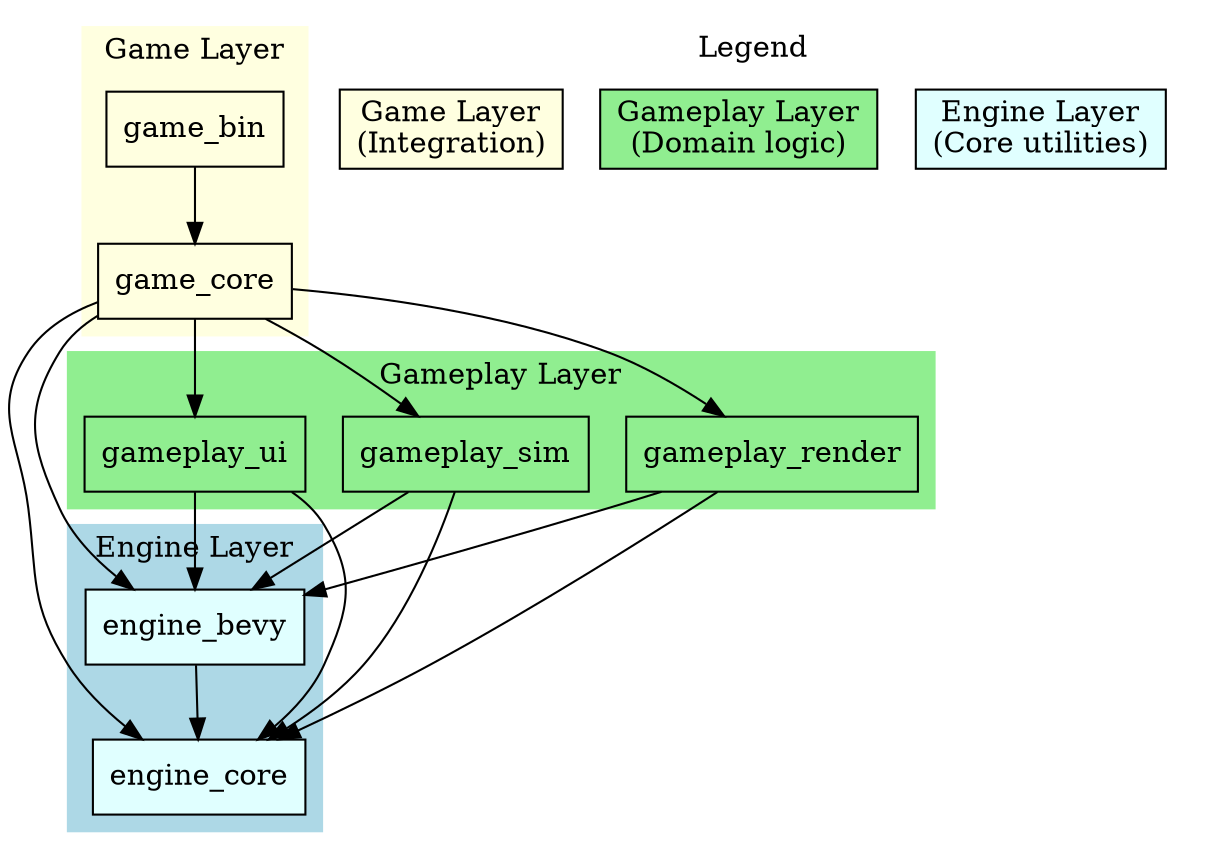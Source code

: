 digraph dependencies {
    rankdir=TB;
    node [shape=box, style=filled];
    
    // Workspace crates
    subgraph cluster_engine {
        label="Engine Layer";
        style=filled;
        color=lightblue;
        
        engine_core [fillcolor=lightcyan];
        engine_bevy [fillcolor=lightcyan];
    }
    
    subgraph cluster_gameplay {
        label="Gameplay Layer";
        style=filled;
        color=lightgreen;
        
        gameplay_sim [fillcolor=lightgreen];
        gameplay_render [fillcolor=lightgreen];
        gameplay_ui [fillcolor=lightgreen];
    }
    
    subgraph cluster_game {
        label="Game Layer";
        style=filled;
        color=lightyellow;
        
        game_core [fillcolor=lightyellow];
        game_bin [fillcolor=lightyellow];
    }
    
    // Dependencies
    engine_bevy -> engine_core;
    gameplay_sim -> engine_core;
    gameplay_sim -> engine_bevy;
    gameplay_render -> engine_core;
    gameplay_render -> engine_bevy;
    gameplay_ui -> engine_core;
    gameplay_ui -> engine_bevy;
    game_core -> engine_core;
    game_core -> engine_bevy;
    game_core -> gameplay_sim;
    game_core -> gameplay_render;
    game_core -> gameplay_ui;
    game_bin -> game_core;
    
    // Legend
    subgraph cluster_legend {
        label="Legend";
        style=filled;
        color=white;
        
        legend_engine [label="Engine Layer\n(Core utilities)", fillcolor=lightcyan];
        legend_gameplay [label="Gameplay Layer\n(Domain logic)", fillcolor=lightgreen];
        legend_game [label="Game Layer\n(Integration)", fillcolor=lightyellow];
    }
}

